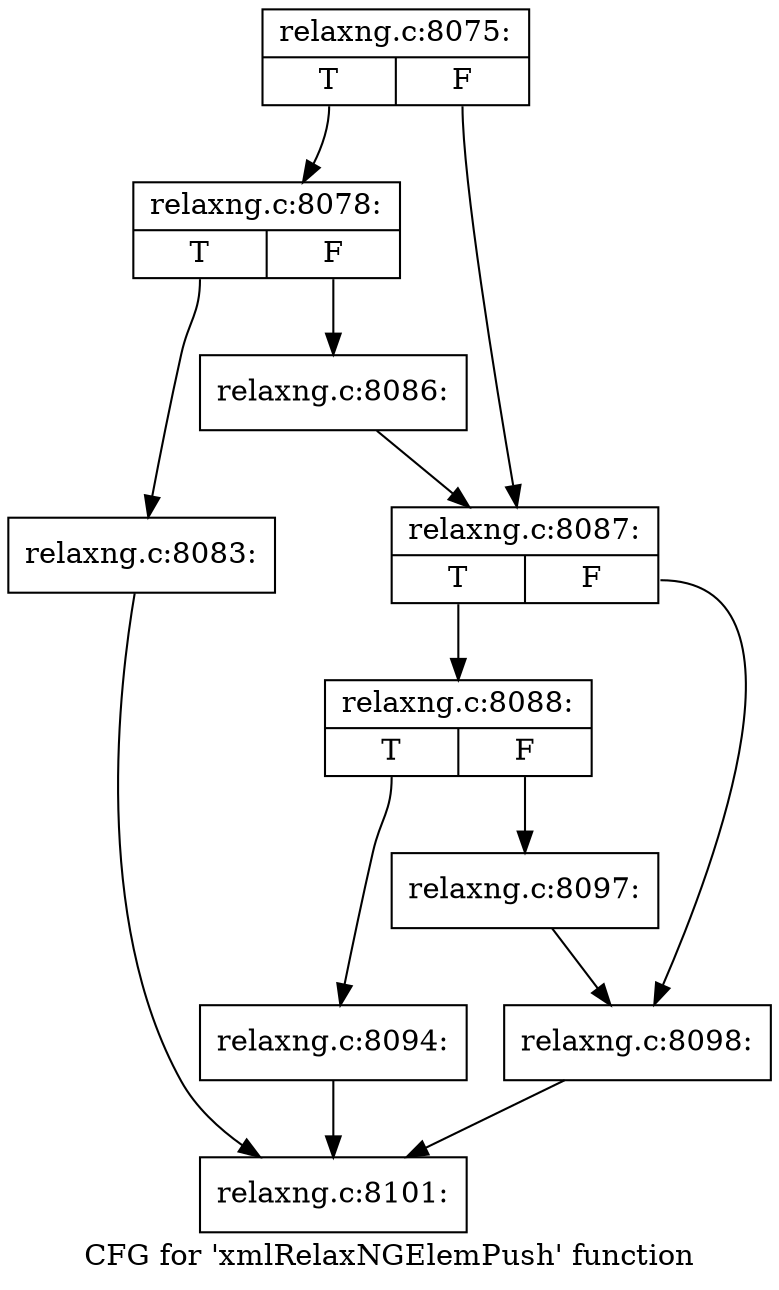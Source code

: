 digraph "CFG for 'xmlRelaxNGElemPush' function" {
	label="CFG for 'xmlRelaxNGElemPush' function";

	Node0x3f65c40 [shape=record,label="{relaxng.c:8075:|{<s0>T|<s1>F}}"];
	Node0x3f65c40:s0 -> Node0x3f66740;
	Node0x3f65c40:s1 -> Node0x3f66790;
	Node0x3f66740 [shape=record,label="{relaxng.c:8078:|{<s0>T|<s1>F}}"];
	Node0x3f66740:s0 -> Node0x3f67b30;
	Node0x3f66740:s1 -> Node0x3f67b80;
	Node0x3f67b30 [shape=record,label="{relaxng.c:8083:}"];
	Node0x3f67b30 -> Node0x3f666f0;
	Node0x3f67b80 [shape=record,label="{relaxng.c:8086:}"];
	Node0x3f67b80 -> Node0x3f66790;
	Node0x3f66790 [shape=record,label="{relaxng.c:8087:|{<s0>T|<s1>F}}"];
	Node0x3f66790:s0 -> Node0x3f684c0;
	Node0x3f66790:s1 -> Node0x3f68510;
	Node0x3f684c0 [shape=record,label="{relaxng.c:8088:|{<s0>T|<s1>F}}"];
	Node0x3f684c0:s0 -> Node0x3f69740;
	Node0x3f684c0:s1 -> Node0x3f69790;
	Node0x3f69740 [shape=record,label="{relaxng.c:8094:}"];
	Node0x3f69740 -> Node0x3f666f0;
	Node0x3f69790 [shape=record,label="{relaxng.c:8097:}"];
	Node0x3f69790 -> Node0x3f68510;
	Node0x3f68510 [shape=record,label="{relaxng.c:8098:}"];
	Node0x3f68510 -> Node0x3f666f0;
	Node0x3f666f0 [shape=record,label="{relaxng.c:8101:}"];
}
